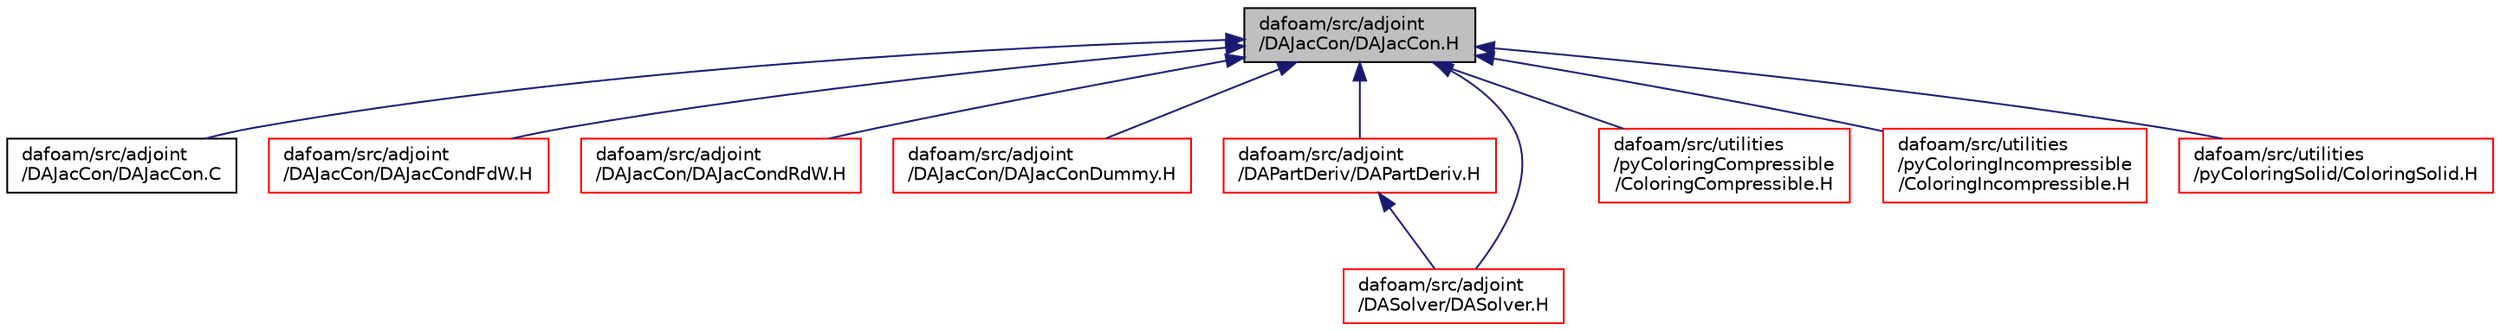 digraph "dafoam/src/adjoint/DAJacCon/DAJacCon.H"
{
  bgcolor="transparent";
  edge [fontname="Helvetica",fontsize="10",labelfontname="Helvetica",labelfontsize="10"];
  node [fontname="Helvetica",fontsize="10",shape=record];
  Node35 [label="dafoam/src/adjoint\l/DAJacCon/DAJacCon.H",height=0.2,width=0.4,color="black", fillcolor="grey75", style="filled", fontcolor="black"];
  Node35 -> Node36 [dir="back",color="midnightblue",fontsize="10",style="solid",fontname="Helvetica"];
  Node36 [label="dafoam/src/adjoint\l/DAJacCon/DAJacCon.C",height=0.2,width=0.4,color="black",URL="$DAJacCon_8C.html"];
  Node35 -> Node37 [dir="back",color="midnightblue",fontsize="10",style="solid",fontname="Helvetica"];
  Node37 [label="dafoam/src/adjoint\l/DAJacCon/DAJacCondFdW.H",height=0.2,width=0.4,color="red",URL="$DAJacCondFdW_8H.html"];
  Node35 -> Node39 [dir="back",color="midnightblue",fontsize="10",style="solid",fontname="Helvetica"];
  Node39 [label="dafoam/src/adjoint\l/DAJacCon/DAJacCondRdW.H",height=0.2,width=0.4,color="red",URL="$DAJacCondRdW_8H.html"];
  Node35 -> Node41 [dir="back",color="midnightblue",fontsize="10",style="solid",fontname="Helvetica"];
  Node41 [label="dafoam/src/adjoint\l/DAJacCon/DAJacConDummy.H",height=0.2,width=0.4,color="red",URL="$DAJacConDummy_8H.html"];
  Node35 -> Node43 [dir="back",color="midnightblue",fontsize="10",style="solid",fontname="Helvetica"];
  Node43 [label="dafoam/src/adjoint\l/DAPartDeriv/DAPartDeriv.H",height=0.2,width=0.4,color="red",URL="$DAPartDeriv_8H.html"];
  Node43 -> Node61 [dir="back",color="midnightblue",fontsize="10",style="solid",fontname="Helvetica"];
  Node61 [label="dafoam/src/adjoint\l/DASolver/DASolver.H",height=0.2,width=0.4,color="red",URL="$DASolver_8H.html"];
  Node35 -> Node61 [dir="back",color="midnightblue",fontsize="10",style="solid",fontname="Helvetica"];
  Node35 -> Node77 [dir="back",color="midnightblue",fontsize="10",style="solid",fontname="Helvetica"];
  Node77 [label="dafoam/src/utilities\l/pyColoringCompressible\l/ColoringCompressible.H",height=0.2,width=0.4,color="red",URL="$ColoringCompressible_8H.html"];
  Node35 -> Node79 [dir="back",color="midnightblue",fontsize="10",style="solid",fontname="Helvetica"];
  Node79 [label="dafoam/src/utilities\l/pyColoringIncompressible\l/ColoringIncompressible.H",height=0.2,width=0.4,color="red",URL="$ColoringIncompressible_8H.html"];
  Node35 -> Node81 [dir="back",color="midnightblue",fontsize="10",style="solid",fontname="Helvetica"];
  Node81 [label="dafoam/src/utilities\l/pyColoringSolid/ColoringSolid.H",height=0.2,width=0.4,color="red",URL="$ColoringSolid_8H.html"];
}
